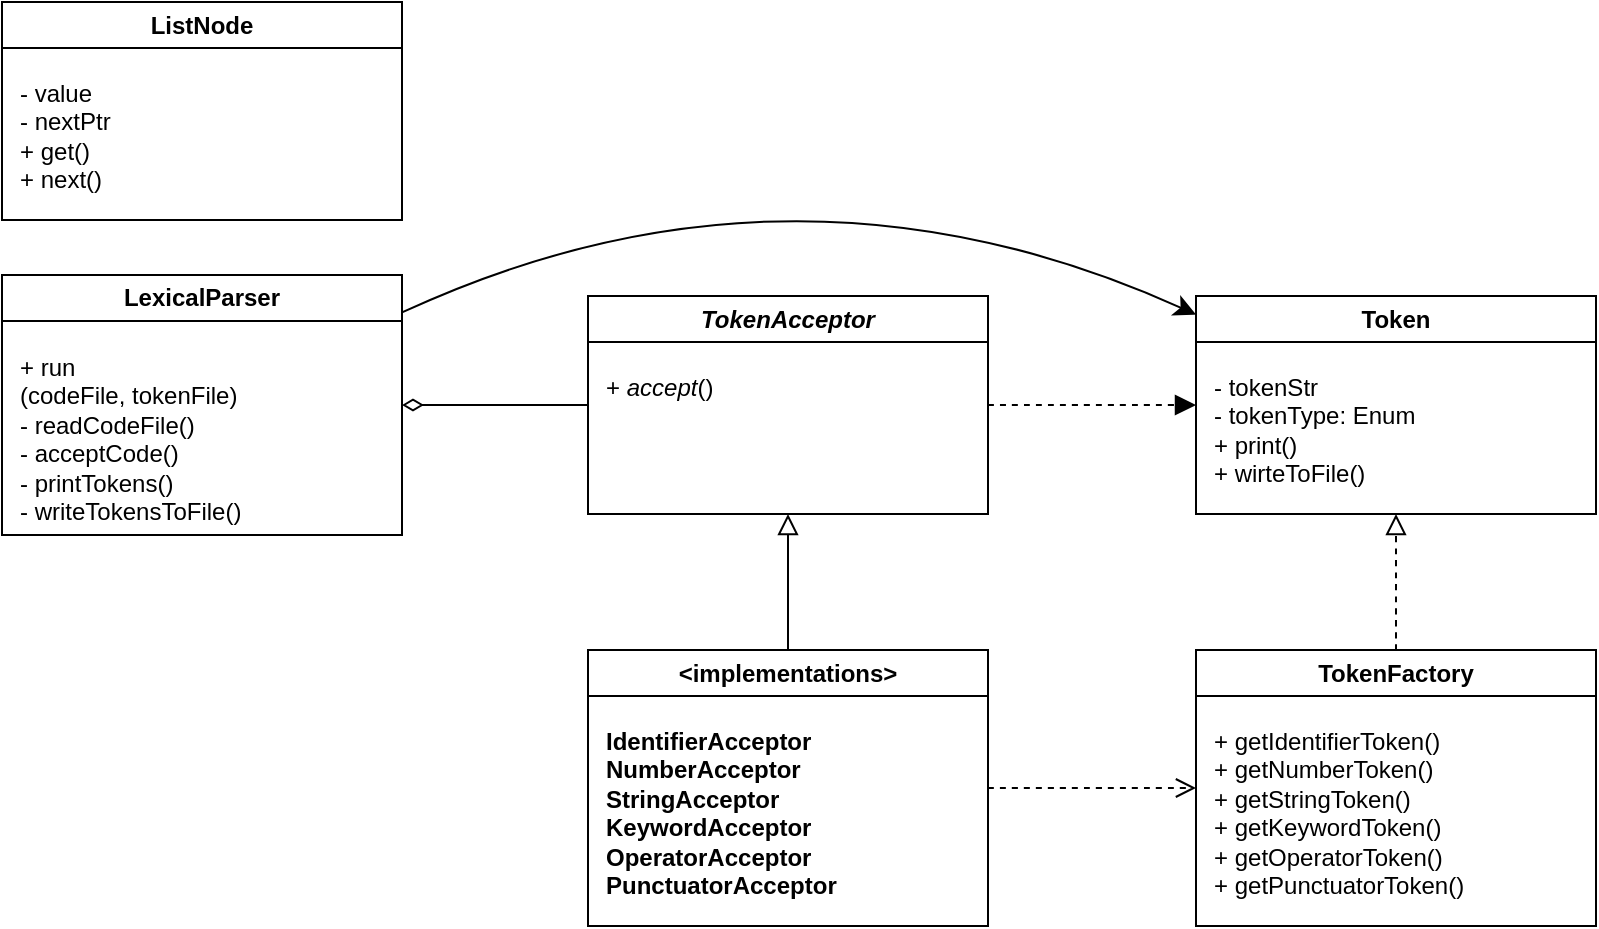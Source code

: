 <mxfile version="24.6.4" type="device">
  <diagram name="Page-1" id="7N9WVUdsvMsKPdyn0-jM">
    <mxGraphModel dx="1050" dy="1079" grid="0" gridSize="10" guides="1" tooltips="1" connect="1" arrows="1" fold="1" page="0" pageScale="1" pageWidth="850" pageHeight="1100" math="0" shadow="0">
      <root>
        <mxCell id="0" />
        <mxCell id="1" parent="0" />
        <mxCell id="OiriWq8W4zklkynLO_ME-1" value="Token" style="swimlane;whiteSpace=wrap;html=1;" parent="1" vertex="1">
          <mxGeometry x="965" y="91" width="200" height="109" as="geometry" />
        </mxCell>
        <mxCell id="OiriWq8W4zklkynLO_ME-2" value="&lt;div style=&quot;font-size: 12px;&quot;&gt;- tokenStr&lt;/div&gt;&lt;div style=&quot;font-size: 12px;&quot;&gt;- tokenType: Enum&lt;/div&gt;+ print()&lt;div style=&quot;font-size: 12px;&quot;&gt;+ wirteToFile()&lt;/div&gt;" style="text;html=1;align=left;verticalAlign=top;resizable=0;points=[];autosize=1;strokeColor=none;fillColor=none;fontSize=12;" parent="OiriWq8W4zklkynLO_ME-1" vertex="1">
          <mxGeometry x="7" y="32" width="119" height="70" as="geometry" />
        </mxCell>
        <mxCell id="3ae6ctg0LFmDyY3C9D6C-31" style="edgeStyle=none;curved=1;rounded=0;orthogonalLoop=1;jettySize=auto;html=1;fontSize=12;startSize=8;endSize=8;" parent="1" source="IofMoC5QLbA6a7la50m4-1" target="OiriWq8W4zklkynLO_ME-1" edge="1">
          <mxGeometry relative="1" as="geometry">
            <Array as="points">
              <mxPoint x="763" y="9" />
            </Array>
          </mxGeometry>
        </mxCell>
        <mxCell id="IofMoC5QLbA6a7la50m4-1" value="LexicalParser" style="swimlane;whiteSpace=wrap;html=1;" parent="1" vertex="1">
          <mxGeometry x="368" y="80.5" width="200" height="130" as="geometry" />
        </mxCell>
        <mxCell id="IofMoC5QLbA6a7la50m4-2" value="&lt;div style=&quot;font-size: 12px;&quot;&gt;&lt;span style=&quot;background-color: initial; font-size: 12px;&quot;&gt;+ run&lt;/span&gt;&lt;br style=&quot;font-size: 12px;&quot;&gt;&lt;/div&gt;&lt;div style=&quot;font-size: 12px;&quot;&gt;(codeFile, tokenFile)&lt;/div&gt;&lt;div style=&quot;font-size: 12px;&quot;&gt;- readCodeFile()&lt;/div&gt;&lt;div style=&quot;font-size: 12px;&quot;&gt;- acceptCode()&lt;/div&gt;&lt;div style=&quot;font-size: 12px;&quot;&gt;- printTokens()&lt;/div&gt;&lt;div style=&quot;font-size: 12px;&quot;&gt;- writeTokensToFile()&lt;/div&gt;" style="text;html=1;align=left;verticalAlign=top;resizable=0;points=[];autosize=1;strokeColor=none;fillColor=none;fontSize=12;" parent="IofMoC5QLbA6a7la50m4-1" vertex="1">
          <mxGeometry x="7" y="32" width="129" height="98" as="geometry" />
        </mxCell>
        <mxCell id="IofMoC5QLbA6a7la50m4-5" style="edgeStyle=none;curved=1;rounded=0;orthogonalLoop=1;jettySize=auto;html=1;fontSize=12;startSize=8;endSize=8;endArrow=diamondThin;endFill=0;" parent="1" source="IofMoC5QLbA6a7la50m4-3" target="IofMoC5QLbA6a7la50m4-1" edge="1">
          <mxGeometry relative="1" as="geometry" />
        </mxCell>
        <mxCell id="3ae6ctg0LFmDyY3C9D6C-27" style="edgeStyle=none;curved=1;rounded=0;orthogonalLoop=1;jettySize=auto;html=1;fontSize=12;startSize=8;endSize=8;endArrow=block;endFill=1;dashed=1;" parent="1" source="IofMoC5QLbA6a7la50m4-3" target="OiriWq8W4zklkynLO_ME-1" edge="1">
          <mxGeometry relative="1" as="geometry" />
        </mxCell>
        <mxCell id="IofMoC5QLbA6a7la50m4-3" value="&lt;i&gt;TokenAcceptor&lt;/i&gt;" style="swimlane;whiteSpace=wrap;html=1;" parent="1" vertex="1">
          <mxGeometry x="661" y="91" width="200" height="109" as="geometry" />
        </mxCell>
        <mxCell id="IofMoC5QLbA6a7la50m4-4" value="&lt;div style=&quot;font-size: 12px;&quot;&gt;&lt;span style=&quot;background-color: initial; font-size: 12px;&quot;&gt;+ &lt;/span&gt;&lt;i style=&quot;background-color: initial; font-size: 12px;&quot;&gt;accept&lt;/i&gt;&lt;span style=&quot;background-color: initial; font-size: 12px;&quot;&gt;()&lt;br&gt;&lt;/span&gt;&lt;/div&gt;" style="text;html=1;align=left;verticalAlign=top;resizable=0;points=[];autosize=1;strokeColor=none;fillColor=none;fontSize=12;" parent="IofMoC5QLbA6a7la50m4-3" vertex="1">
          <mxGeometry x="7" y="32" width="72" height="26" as="geometry" />
        </mxCell>
        <mxCell id="3ae6ctg0LFmDyY3C9D6C-4" value="ListNode" style="swimlane;whiteSpace=wrap;html=1;" parent="1" vertex="1">
          <mxGeometry x="368" y="-56" width="200" height="109" as="geometry" />
        </mxCell>
        <mxCell id="3ae6ctg0LFmDyY3C9D6C-5" value="&lt;div style=&quot;font-size: 12px;&quot;&gt;- value&lt;/div&gt;&lt;div style=&quot;font-size: 12px;&quot;&gt;- nextPtr&lt;/div&gt;&lt;div style=&quot;font-size: 12px;&quot;&gt;+ get()&lt;/div&gt;+ next()" style="text;html=1;align=left;verticalAlign=top;resizable=0;points=[];autosize=1;strokeColor=none;fillColor=none;fontSize=12;" parent="3ae6ctg0LFmDyY3C9D6C-4" vertex="1">
          <mxGeometry x="7" y="32" width="63" height="70" as="geometry" />
        </mxCell>
        <mxCell id="3ae6ctg0LFmDyY3C9D6C-23" style="edgeStyle=none;curved=1;rounded=0;orthogonalLoop=1;jettySize=auto;html=1;fontSize=12;startSize=8;endSize=8;endArrow=block;endFill=0;" parent="1" source="3ae6ctg0LFmDyY3C9D6C-15" target="IofMoC5QLbA6a7la50m4-3" edge="1">
          <mxGeometry relative="1" as="geometry" />
        </mxCell>
        <mxCell id="3ae6ctg0LFmDyY3C9D6C-30" style="edgeStyle=none;curved=1;rounded=0;orthogonalLoop=1;jettySize=auto;html=1;fontSize=12;startSize=8;endSize=8;endArrow=open;endFill=0;dashed=1;" parent="1" source="3ae6ctg0LFmDyY3C9D6C-15" target="kK8EmrhPtFe6YDkDOhob-1" edge="1">
          <mxGeometry relative="1" as="geometry" />
        </mxCell>
        <mxCell id="3ae6ctg0LFmDyY3C9D6C-15" value="&amp;lt;implementations&amp;gt;" style="swimlane;whiteSpace=wrap;html=1;" parent="1" vertex="1">
          <mxGeometry x="661" y="268" width="200" height="138" as="geometry" />
        </mxCell>
        <mxCell id="3ae6ctg0LFmDyY3C9D6C-16" value="&lt;div style=&quot;font-size: 12px;&quot;&gt;&lt;b style=&quot;background-color: initial;&quot;&gt;IdentifierAcceptor&lt;/b&gt;&lt;/div&gt;&lt;div style=&quot;font-size: 12px;&quot;&gt;&lt;b style=&quot;font-size: 12px;&quot;&gt;NumberAcceptor&lt;/b&gt;&lt;/div&gt;&lt;div style=&quot;font-size: 12px;&quot;&gt;&lt;b style=&quot;font-size: 12px;&quot;&gt;StringAcceptor&lt;/b&gt;&lt;/div&gt;&lt;div style=&quot;font-size: 12px;&quot;&gt;&lt;b style=&quot;font-size: 12px;&quot;&gt;KeywordAcceptor&lt;/b&gt;&lt;/div&gt;&lt;div style=&quot;font-size: 12px;&quot;&gt;&lt;b style=&quot;font-size: 12px;&quot;&gt;OperatorAcceptor&lt;/b&gt;&lt;/div&gt;&lt;div style=&quot;font-size: 12px;&quot;&gt;&lt;b style=&quot;font-size: 12px;&quot;&gt;Punctuator&lt;/b&gt;&lt;b style=&quot;background-color: initial; font-size: 12px;&quot;&gt;Acceptor&lt;/b&gt;&lt;/div&gt;" style="text;html=1;align=left;verticalAlign=top;resizable=0;points=[];autosize=1;strokeColor=none;fillColor=none;fontSize=12;" parent="3ae6ctg0LFmDyY3C9D6C-15" vertex="1">
          <mxGeometry x="7" y="32" width="133" height="98" as="geometry" />
        </mxCell>
        <mxCell id="kK8EmrhPtFe6YDkDOhob-1" value="TokenFactory" style="swimlane;whiteSpace=wrap;html=1;" vertex="1" parent="1">
          <mxGeometry x="965" y="268" width="200" height="138" as="geometry">
            <mxRectangle x="965" y="268" width="136" height="26" as="alternateBounds" />
          </mxGeometry>
        </mxCell>
        <mxCell id="kK8EmrhPtFe6YDkDOhob-2" value="&lt;div&gt;+ getIdentifierToken()&lt;/div&gt;&lt;div style=&quot;font-size: 12px;&quot;&gt;+ getNumberToken()&lt;/div&gt;&lt;div style=&quot;font-size: 12px;&quot;&gt;+ getStringToken()&lt;/div&gt;&lt;div style=&quot;font-size: 12px;&quot;&gt;+ getKeywordToken()&lt;/div&gt;&lt;div style=&quot;font-size: 12px;&quot;&gt;&lt;span style=&quot;background-color: initial;&quot;&gt;+ getOperatorToken()&lt;/span&gt;&lt;br&gt;&lt;/div&gt;&lt;div style=&quot;font-size: 12px;&quot;&gt;+ getPunctuatorToken()&lt;/div&gt;" style="text;html=1;align=left;verticalAlign=top;resizable=0;points=[];autosize=1;strokeColor=none;fillColor=none;fontSize=12;" vertex="1" parent="kK8EmrhPtFe6YDkDOhob-1">
          <mxGeometry x="7" y="32" width="143" height="98" as="geometry" />
        </mxCell>
        <mxCell id="kK8EmrhPtFe6YDkDOhob-3" style="edgeStyle=none;curved=1;rounded=0;orthogonalLoop=1;jettySize=auto;html=1;fontSize=12;startSize=8;endSize=8;endArrow=block;endFill=0;dashed=1;" edge="1" parent="1" source="kK8EmrhPtFe6YDkDOhob-1" target="OiriWq8W4zklkynLO_ME-1">
          <mxGeometry relative="1" as="geometry">
            <mxPoint x="871" y="156" as="sourcePoint" />
            <mxPoint x="975" y="156" as="targetPoint" />
          </mxGeometry>
        </mxCell>
      </root>
    </mxGraphModel>
  </diagram>
</mxfile>

